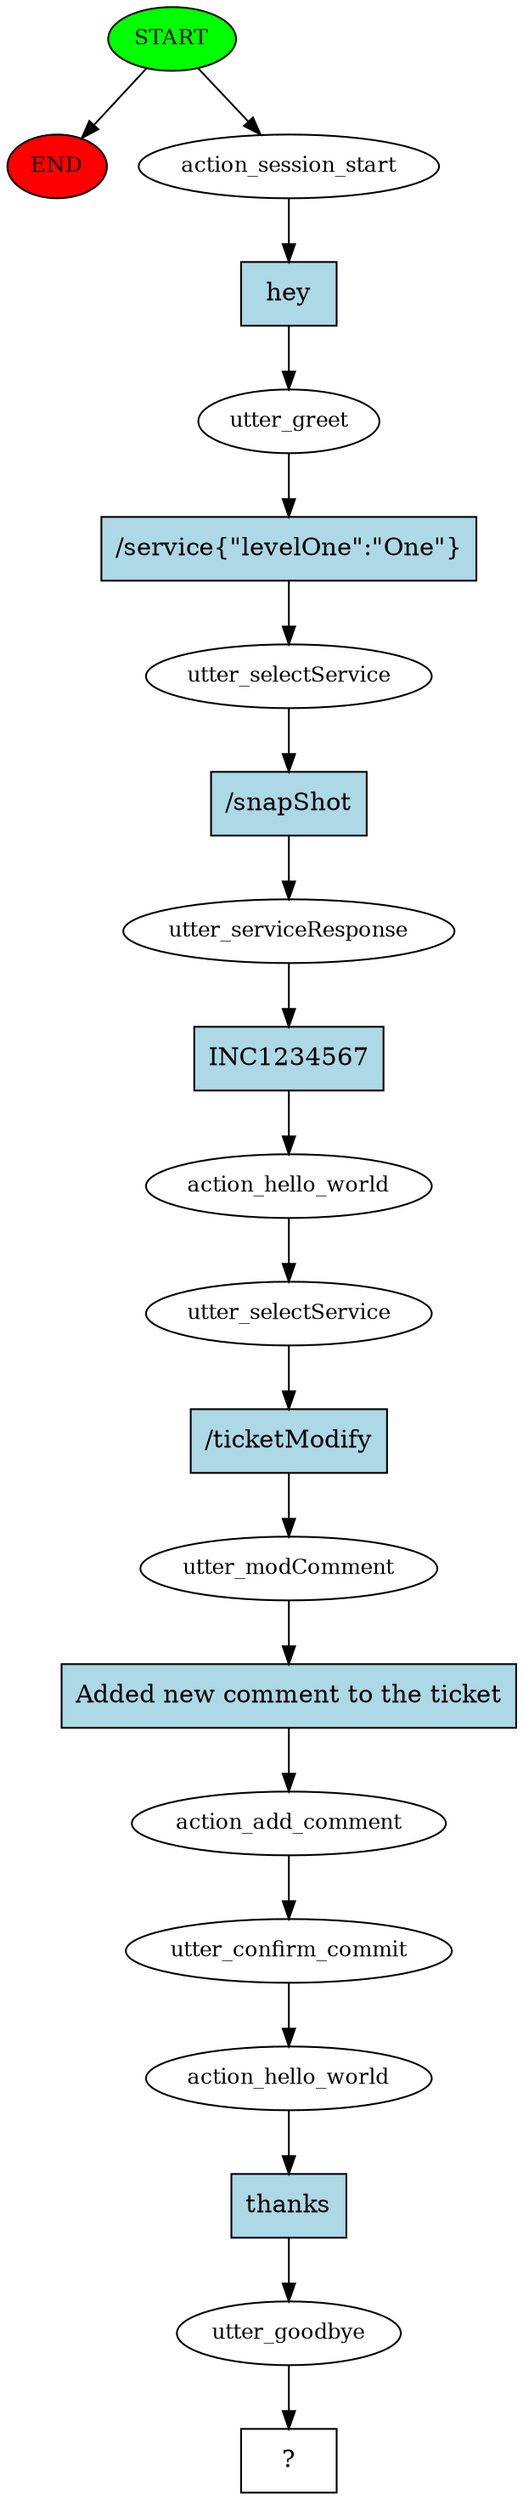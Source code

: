 digraph  {
0 [class="start active", fillcolor=green, fontsize=12, label=START, style=filled];
"-1" [class=end, fillcolor=red, fontsize=12, label=END, style=filled];
1 [class=active, fontsize=12, label=action_session_start];
2 [class=active, fontsize=12, label=utter_greet];
3 [class=active, fontsize=12, label=utter_selectService];
4 [class=active, fontsize=12, label=utter_serviceResponse];
5 [class=active, fontsize=12, label=action_hello_world];
6 [class=active, fontsize=12, label=utter_selectService];
7 [class=active, fontsize=12, label=utter_modComment];
8 [class=active, fontsize=12, label=action_add_comment];
9 [class=active, fontsize=12, label=utter_confirm_commit];
10 [class=active, fontsize=12, label=action_hello_world];
11 [class=active, fontsize=12, label=utter_goodbye];
12 [class="intent dashed active", label="  ?  ", shape=rect];
13 [class="intent active", fillcolor=lightblue, label=hey, shape=rect, style=filled];
14 [class="intent active", fillcolor=lightblue, label="/service{\"levelOne\":\"One\"}", shape=rect, style=filled];
15 [class="intent active", fillcolor=lightblue, label="/snapShot", shape=rect, style=filled];
16 [class="intent active", fillcolor=lightblue, label=INC1234567, shape=rect, style=filled];
17 [class="intent active", fillcolor=lightblue, label="/ticketModify", shape=rect, style=filled];
18 [class="intent active", fillcolor=lightblue, label="Added new comment to the ticket", shape=rect, style=filled];
19 [class="intent active", fillcolor=lightblue, label=thanks, shape=rect, style=filled];
0 -> "-1"  [class="", key=NONE, label=""];
0 -> 1  [class=active, key=NONE, label=""];
1 -> 13  [class=active, key=0];
2 -> 14  [class=active, key=0];
3 -> 15  [class=active, key=0];
4 -> 16  [class=active, key=0];
5 -> 6  [class=active, key=NONE, label=""];
6 -> 17  [class=active, key=0];
7 -> 18  [class=active, key=0];
8 -> 9  [class=active, key=NONE, label=""];
9 -> 10  [class=active, key=NONE, label=""];
10 -> 19  [class=active, key=0];
11 -> 12  [class=active, key=NONE, label=""];
13 -> 2  [class=active, key=0];
14 -> 3  [class=active, key=0];
15 -> 4  [class=active, key=0];
16 -> 5  [class=active, key=0];
17 -> 7  [class=active, key=0];
18 -> 8  [class=active, key=0];
19 -> 11  [class=active, key=0];
}
